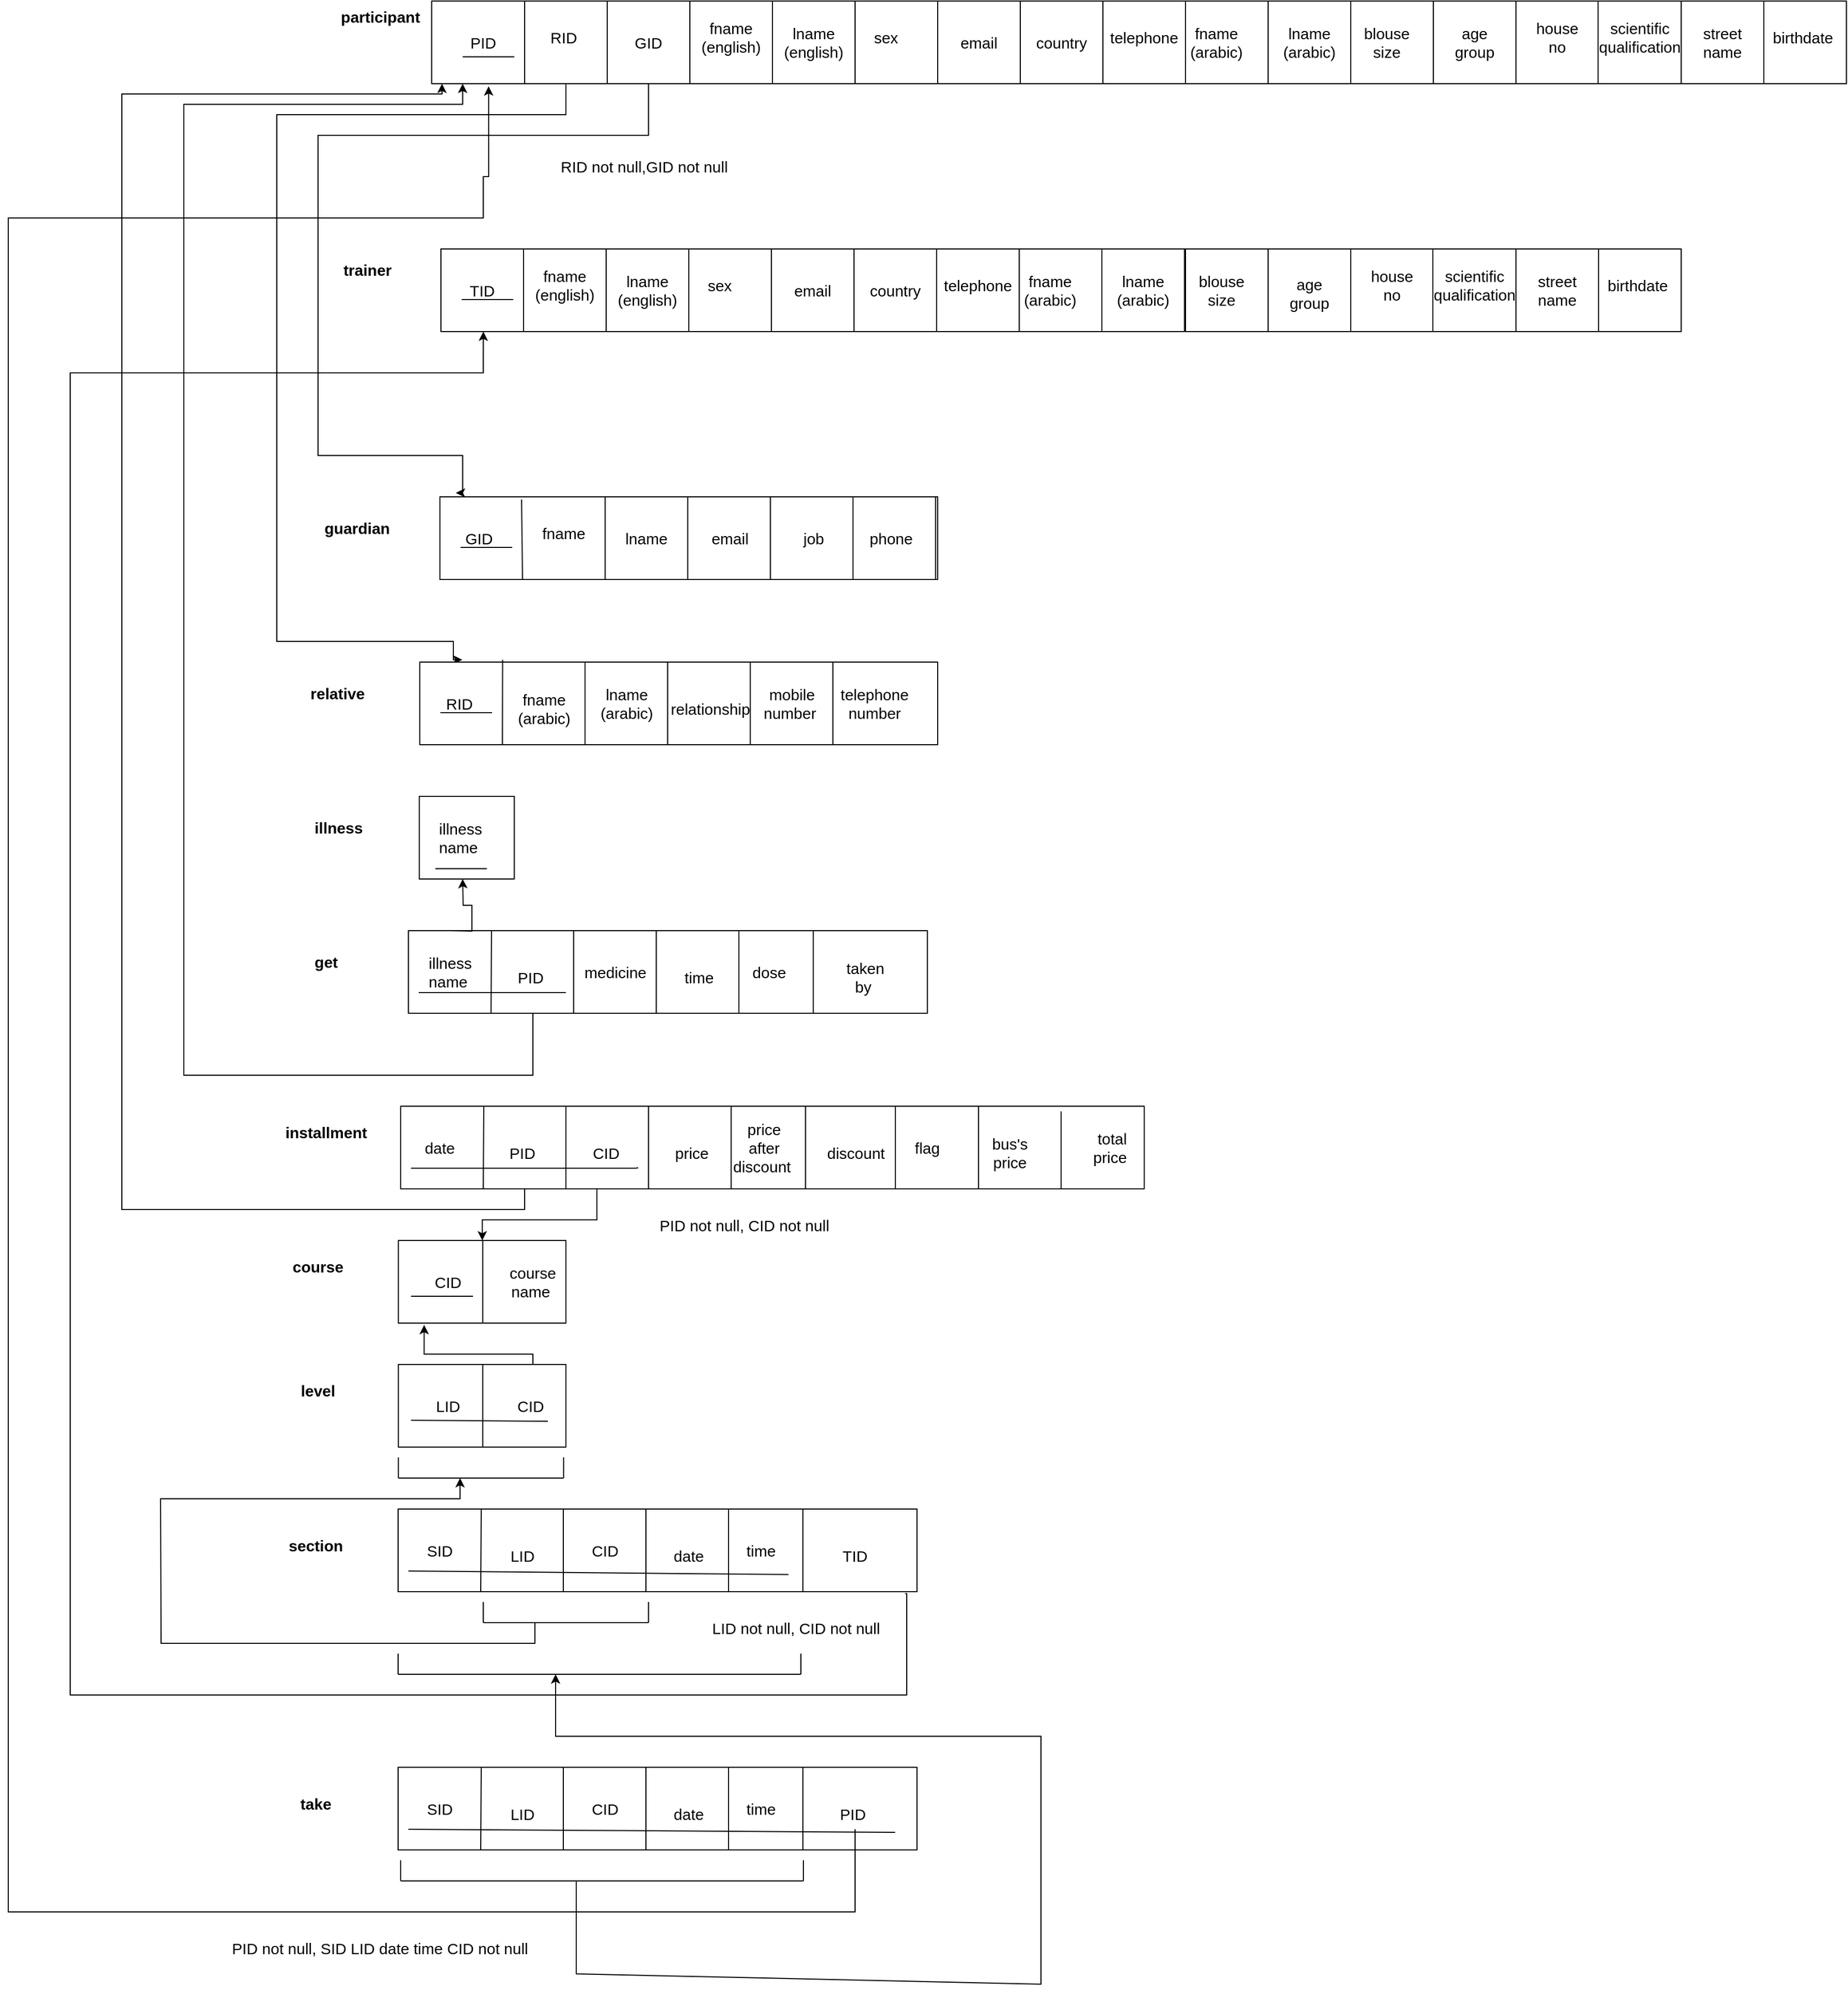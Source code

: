<mxfile version="20.6.2" type="device"><diagram id="R2lEEEUBdFMjLlhIrx00" name="Page-1"><mxGraphModel dx="1874" dy="612" grid="1" gridSize="10" guides="1" tooltips="1" connect="1" arrows="1" fold="1" page="1" pageScale="1" pageWidth="850" pageHeight="1100" math="0" shadow="0" extFonts="Permanent Marker^https://fonts.googleapis.com/css?family=Permanent+Marker"><root><mxCell id="0"/><mxCell id="1" parent="0"/><mxCell id="keUj3Gu-xkbMBzwhZdNs-6" value="&lt;font style=&quot;font-size: 15px;&quot;&gt;&lt;b&gt;participant&lt;/b&gt;&lt;/font&gt;" style="text;html=1;align=center;verticalAlign=middle;resizable=0;points=[];autosize=1;strokeColor=none;fillColor=none;" vertex="1" parent="1"><mxGeometry x="-30" y="40" width="100" height="30" as="geometry"/></mxCell><mxCell id="keUj3Gu-xkbMBzwhZdNs-7" value="" style="rounded=0;whiteSpace=wrap;html=1;glass=0;fontSize=15;" vertex="1" parent="1"><mxGeometry x="70" y="40" width="890" height="80" as="geometry"/></mxCell><mxCell id="keUj3Gu-xkbMBzwhZdNs-8" value="" style="endArrow=none;html=1;rounded=0;fontSize=15;" edge="1" parent="1"><mxGeometry width="50" height="50" relative="1" as="geometry"><mxPoint x="320" y="120" as="sourcePoint"/><mxPoint x="320" y="40" as="targetPoint"/></mxGeometry></mxCell><mxCell id="keUj3Gu-xkbMBzwhZdNs-9" value="" style="endArrow=none;html=1;rounded=0;fontSize=15;" edge="1" parent="1"><mxGeometry width="50" height="50" relative="1" as="geometry"><mxPoint x="400" y="120" as="sourcePoint"/><mxPoint x="400" y="40" as="targetPoint"/></mxGeometry></mxCell><mxCell id="keUj3Gu-xkbMBzwhZdNs-10" value="" style="endArrow=none;html=1;rounded=0;fontSize=15;" edge="1" parent="1"><mxGeometry width="50" height="50" relative="1" as="geometry"><mxPoint x="480" y="120" as="sourcePoint"/><mxPoint x="480" y="40" as="targetPoint"/></mxGeometry></mxCell><mxCell id="keUj3Gu-xkbMBzwhZdNs-11" value="" style="endArrow=none;html=1;rounded=0;fontSize=15;" edge="1" parent="1"><mxGeometry width="50" height="50" relative="1" as="geometry"><mxPoint x="160" y="120" as="sourcePoint"/><mxPoint x="160" y="40" as="targetPoint"/></mxGeometry></mxCell><mxCell id="keUj3Gu-xkbMBzwhZdNs-12" value="" style="endArrow=none;html=1;rounded=0;fontSize=15;" edge="1" parent="1"><mxGeometry width="50" height="50" relative="1" as="geometry"><mxPoint x="240" y="120" as="sourcePoint"/><mxPoint x="240" y="40" as="targetPoint"/></mxGeometry></mxCell><mxCell id="keUj3Gu-xkbMBzwhZdNs-14" value="PID" style="text;html=1;strokeColor=none;fillColor=none;align=center;verticalAlign=middle;whiteSpace=wrap;rounded=0;glass=0;fontSize=15;" vertex="1" parent="1"><mxGeometry x="90" y="65" width="60" height="30" as="geometry"/></mxCell><mxCell id="keUj3Gu-xkbMBzwhZdNs-15" value="fname&lt;br&gt;(arabic)" style="text;html=1;strokeColor=none;fillColor=none;align=center;verticalAlign=middle;whiteSpace=wrap;rounded=0;glass=0;fontSize=15;" vertex="1" parent="1"><mxGeometry x="800" y="65" width="60" height="30" as="geometry"/></mxCell><mxCell id="keUj3Gu-xkbMBzwhZdNs-16" value="lname&lt;br&gt;(arabic)" style="text;html=1;strokeColor=none;fillColor=none;align=center;verticalAlign=middle;whiteSpace=wrap;rounded=0;glass=0;fontSize=15;" vertex="1" parent="1"><mxGeometry x="890" y="65" width="60" height="30" as="geometry"/></mxCell><mxCell id="keUj3Gu-xkbMBzwhZdNs-17" value="fname&lt;br&gt;(english)" style="text;html=1;strokeColor=none;fillColor=none;align=center;verticalAlign=middle;whiteSpace=wrap;rounded=0;glass=0;fontSize=15;" vertex="1" parent="1"><mxGeometry x="330" y="60" width="60" height="30" as="geometry"/></mxCell><mxCell id="keUj3Gu-xkbMBzwhZdNs-18" value="lname&lt;br&gt;(english)" style="text;html=1;strokeColor=none;fillColor=none;align=center;verticalAlign=middle;whiteSpace=wrap;rounded=0;glass=0;fontSize=15;" vertex="1" parent="1"><mxGeometry x="410" y="65" width="60" height="30" as="geometry"/></mxCell><mxCell id="keUj3Gu-xkbMBzwhZdNs-19" value="" style="endArrow=none;html=1;rounded=0;fontSize=15;" edge="1" parent="1"><mxGeometry width="50" height="50" relative="1" as="geometry"><mxPoint x="560" y="120" as="sourcePoint"/><mxPoint x="560" y="40" as="targetPoint"/><Array as="points"/></mxGeometry></mxCell><mxCell id="keUj3Gu-xkbMBzwhZdNs-20" value="" style="endArrow=none;html=1;rounded=0;fontSize=15;" edge="1" parent="1"><mxGeometry width="50" height="50" relative="1" as="geometry"><mxPoint x="640" y="120" as="sourcePoint"/><mxPoint x="640" y="40" as="targetPoint"/></mxGeometry></mxCell><mxCell id="keUj3Gu-xkbMBzwhZdNs-21" value="" style="endArrow=none;html=1;rounded=0;fontSize=15;" edge="1" parent="1"><mxGeometry width="50" height="50" relative="1" as="geometry"><mxPoint x="720" y="120" as="sourcePoint"/><mxPoint x="720" y="40" as="targetPoint"/></mxGeometry></mxCell><mxCell id="keUj3Gu-xkbMBzwhZdNs-22" value="sex" style="text;html=1;strokeColor=none;fillColor=none;align=center;verticalAlign=middle;whiteSpace=wrap;rounded=0;glass=0;fontSize=15;" vertex="1" parent="1"><mxGeometry x="480" y="60" width="60" height="30" as="geometry"/></mxCell><mxCell id="keUj3Gu-xkbMBzwhZdNs-23" value="email" style="text;html=1;strokeColor=none;fillColor=none;align=center;verticalAlign=middle;whiteSpace=wrap;rounded=0;glass=0;fontSize=15;" vertex="1" parent="1"><mxGeometry x="570" y="65" width="60" height="30" as="geometry"/></mxCell><mxCell id="keUj3Gu-xkbMBzwhZdNs-24" value="country" style="text;html=1;strokeColor=none;fillColor=none;align=center;verticalAlign=middle;whiteSpace=wrap;rounded=0;glass=0;fontSize=15;" vertex="1" parent="1"><mxGeometry x="650" y="65" width="60" height="30" as="geometry"/></mxCell><mxCell id="keUj3Gu-xkbMBzwhZdNs-25" value="telephone" style="text;html=1;strokeColor=none;fillColor=none;align=center;verticalAlign=middle;whiteSpace=wrap;rounded=0;glass=0;fontSize=15;" vertex="1" parent="1"><mxGeometry x="730" y="60" width="60" height="30" as="geometry"/></mxCell><mxCell id="keUj3Gu-xkbMBzwhZdNs-27" value="" style="endArrow=none;html=1;rounded=0;fontSize=15;" edge="1" parent="1"><mxGeometry width="50" height="50" relative="1" as="geometry"><mxPoint x="960" y="120" as="sourcePoint"/><mxPoint x="960" y="40" as="targetPoint"/></mxGeometry></mxCell><mxCell id="keUj3Gu-xkbMBzwhZdNs-28" value="" style="endArrow=none;html=1;rounded=0;fontSize=15;" edge="1" parent="1"><mxGeometry width="50" height="50" relative="1" as="geometry"><mxPoint x="880" y="120" as="sourcePoint"/><mxPoint x="880" y="40" as="targetPoint"/></mxGeometry></mxCell><mxCell id="keUj3Gu-xkbMBzwhZdNs-29" value="" style="endArrow=none;html=1;rounded=0;fontSize=15;" edge="1" parent="1"><mxGeometry width="50" height="50" relative="1" as="geometry"><mxPoint x="800" y="120" as="sourcePoint"/><mxPoint x="800" y="40" as="targetPoint"/></mxGeometry></mxCell><mxCell id="keUj3Gu-xkbMBzwhZdNs-138" value="" style="edgeStyle=orthogonalEdgeStyle;rounded=0;orthogonalLoop=1;jettySize=auto;html=1;fontSize=15;entryX=0.082;entryY=-0.028;entryDx=0;entryDy=0;entryPerimeter=0;" edge="1" parent="1" target="keUj3Gu-xkbMBzwhZdNs-115"><mxGeometry relative="1" as="geometry"><mxPoint x="200" y="120" as="sourcePoint"/><mxPoint x="90" y="670" as="targetPoint"/><Array as="points"><mxPoint x="200" y="150"/><mxPoint x="-80" y="150"/><mxPoint x="-80" y="660"/><mxPoint x="91" y="660"/></Array></mxGeometry></mxCell><mxCell id="keUj3Gu-xkbMBzwhZdNs-31" value="RID&amp;nbsp;" style="text;html=1;strokeColor=none;fillColor=none;align=center;verticalAlign=middle;whiteSpace=wrap;rounded=0;glass=0;fontSize=15;" vertex="1" parent="1"><mxGeometry x="170" y="60" width="60" height="30" as="geometry"/></mxCell><mxCell id="keUj3Gu-xkbMBzwhZdNs-113" value="" style="edgeStyle=orthogonalEdgeStyle;rounded=0;orthogonalLoop=1;jettySize=auto;html=1;fontSize=15;entryX=0.032;entryY=-0.047;entryDx=0;entryDy=0;entryPerimeter=0;" edge="1" parent="1" target="keUj3Gu-xkbMBzwhZdNs-86"><mxGeometry relative="1" as="geometry"><mxPoint x="280" y="120" as="sourcePoint"/><mxPoint x="280" y="140" as="targetPoint"/><Array as="points"><mxPoint x="280" y="170"/><mxPoint x="-40" y="170"/><mxPoint x="-40" y="480"/><mxPoint x="100" y="480"/><mxPoint x="100" y="516"/></Array></mxGeometry></mxCell><mxCell id="keUj3Gu-xkbMBzwhZdNs-32" value="GID" style="text;html=1;strokeColor=none;fillColor=none;align=center;verticalAlign=middle;whiteSpace=wrap;rounded=0;glass=0;fontSize=15;" vertex="1" parent="1"><mxGeometry x="250" y="75" width="60" height="10" as="geometry"/></mxCell><mxCell id="keUj3Gu-xkbMBzwhZdNs-33" value="" style="endArrow=none;html=1;rounded=0;fontSize=15;" edge="1" parent="1"><mxGeometry width="50" height="50" relative="1" as="geometry"><mxPoint x="100" y="94" as="sourcePoint"/><mxPoint x="150" y="94" as="targetPoint"/></mxGeometry></mxCell><mxCell id="keUj3Gu-xkbMBzwhZdNs-35" value="" style="rounded=0;whiteSpace=wrap;html=1;glass=0;fontSize=15;" vertex="1" parent="1"><mxGeometry x="960" y="40" width="480" height="80" as="geometry"/></mxCell><mxCell id="keUj3Gu-xkbMBzwhZdNs-36" value="" style="endArrow=none;html=1;rounded=0;fontSize=15;" edge="1" parent="1"><mxGeometry width="50" height="50" relative="1" as="geometry"><mxPoint x="960" y="40" as="sourcePoint"/><mxPoint x="960" y="120" as="targetPoint"/></mxGeometry></mxCell><mxCell id="keUj3Gu-xkbMBzwhZdNs-37" value="" style="endArrow=none;html=1;rounded=0;fontSize=15;" edge="1" parent="1"><mxGeometry width="50" height="50" relative="1" as="geometry"><mxPoint x="1280" y="120" as="sourcePoint"/><mxPoint x="1280" y="40" as="targetPoint"/></mxGeometry></mxCell><mxCell id="keUj3Gu-xkbMBzwhZdNs-38" value="" style="endArrow=none;html=1;rounded=0;fontSize=15;" edge="1" parent="1"><mxGeometry width="50" height="50" relative="1" as="geometry"><mxPoint x="1199.5" y="120" as="sourcePoint"/><mxPoint x="1199.5" y="40" as="targetPoint"/></mxGeometry></mxCell><mxCell id="keUj3Gu-xkbMBzwhZdNs-39" value="" style="endArrow=none;html=1;rounded=0;fontSize=15;" edge="1" parent="1"><mxGeometry width="50" height="50" relative="1" as="geometry"><mxPoint x="1120" y="40" as="sourcePoint"/><mxPoint x="1120" y="120" as="targetPoint"/></mxGeometry></mxCell><mxCell id="keUj3Gu-xkbMBzwhZdNs-40" value="scientific&lt;br&gt;qualification" style="text;html=1;strokeColor=none;fillColor=none;align=center;verticalAlign=middle;whiteSpace=wrap;rounded=0;glass=0;fontSize=15;" vertex="1" parent="1"><mxGeometry x="1210" y="60" width="60" height="30" as="geometry"/></mxCell><mxCell id="keUj3Gu-xkbMBzwhZdNs-41" value="blouse size" style="text;html=1;strokeColor=none;fillColor=none;align=center;verticalAlign=middle;whiteSpace=wrap;rounded=0;glass=0;fontSize=15;" vertex="1" parent="1"><mxGeometry x="965" y="65" width="60" height="30" as="geometry"/></mxCell><mxCell id="keUj3Gu-xkbMBzwhZdNs-42" value="age group" style="text;html=1;strokeColor=none;fillColor=none;align=center;verticalAlign=middle;whiteSpace=wrap;rounded=0;glass=0;fontSize=15;" vertex="1" parent="1"><mxGeometry x="1050" y="65" width="60" height="30" as="geometry"/></mxCell><mxCell id="keUj3Gu-xkbMBzwhZdNs-43" value="house no" style="text;html=1;strokeColor=none;fillColor=none;align=center;verticalAlign=middle;whiteSpace=wrap;rounded=0;glass=0;fontSize=15;" vertex="1" parent="1"><mxGeometry x="1130" y="60" width="60" height="30" as="geometry"/></mxCell><mxCell id="keUj3Gu-xkbMBzwhZdNs-44" value="" style="endArrow=none;html=1;rounded=0;fontSize=15;" edge="1" parent="1"><mxGeometry width="50" height="50" relative="1" as="geometry"><mxPoint x="1360" y="40" as="sourcePoint"/><mxPoint x="1360" y="120" as="targetPoint"/></mxGeometry></mxCell><mxCell id="keUj3Gu-xkbMBzwhZdNs-45" value="" style="endArrow=none;html=1;rounded=0;fontSize=15;" edge="1" parent="1"><mxGeometry width="50" height="50" relative="1" as="geometry"><mxPoint x="1040" y="120" as="sourcePoint"/><mxPoint x="1040" y="40" as="targetPoint"/></mxGeometry></mxCell><mxCell id="keUj3Gu-xkbMBzwhZdNs-46" value="street name" style="text;html=1;strokeColor=none;fillColor=none;align=center;verticalAlign=middle;whiteSpace=wrap;rounded=0;glass=0;fontSize=15;" vertex="1" parent="1"><mxGeometry x="1290" y="65" width="60" height="30" as="geometry"/></mxCell><mxCell id="keUj3Gu-xkbMBzwhZdNs-47" value="birthdate&amp;nbsp;" style="text;html=1;strokeColor=none;fillColor=none;align=center;verticalAlign=middle;whiteSpace=wrap;rounded=0;glass=0;fontSize=15;" vertex="1" parent="1"><mxGeometry x="1370" y="60" width="60" height="30" as="geometry"/></mxCell><mxCell id="keUj3Gu-xkbMBzwhZdNs-48" value="" style="rounded=0;whiteSpace=wrap;html=1;glass=0;fontSize=15;" vertex="1" parent="1"><mxGeometry x="79" y="280" width="720" height="80" as="geometry"/></mxCell><mxCell id="keUj3Gu-xkbMBzwhZdNs-49" value="" style="endArrow=none;html=1;rounded=0;fontSize=15;" edge="1" parent="1"><mxGeometry width="50" height="50" relative="1" as="geometry"><mxPoint x="159" y="360" as="sourcePoint"/><mxPoint x="159" y="280" as="targetPoint"/></mxGeometry></mxCell><mxCell id="keUj3Gu-xkbMBzwhZdNs-50" value="" style="endArrow=none;html=1;rounded=0;fontSize=15;" edge="1" parent="1"><mxGeometry width="50" height="50" relative="1" as="geometry"><mxPoint x="239" y="360" as="sourcePoint"/><mxPoint x="239" y="280" as="targetPoint"/></mxGeometry></mxCell><mxCell id="keUj3Gu-xkbMBzwhZdNs-51" value="" style="endArrow=none;html=1;rounded=0;fontSize=15;" edge="1" parent="1"><mxGeometry width="50" height="50" relative="1" as="geometry"><mxPoint x="319" y="360" as="sourcePoint"/><mxPoint x="319" y="280" as="targetPoint"/></mxGeometry></mxCell><mxCell id="keUj3Gu-xkbMBzwhZdNs-53" value="" style="endArrow=none;html=1;rounded=0;fontSize=15;" edge="1" parent="1"><mxGeometry width="50" height="50" relative="1" as="geometry"><mxPoint x="79" y="360" as="sourcePoint"/><mxPoint x="79" y="280" as="targetPoint"/></mxGeometry></mxCell><mxCell id="keUj3Gu-xkbMBzwhZdNs-54" value="TID" style="text;html=1;strokeColor=none;fillColor=none;align=center;verticalAlign=middle;whiteSpace=wrap;rounded=0;glass=0;fontSize=15;" vertex="1" parent="1"><mxGeometry x="89" y="305" width="60" height="30" as="geometry"/></mxCell><mxCell id="keUj3Gu-xkbMBzwhZdNs-55" value="fname&lt;br&gt;(arabic)" style="text;html=1;strokeColor=none;fillColor=none;align=center;verticalAlign=middle;whiteSpace=wrap;rounded=0;glass=0;fontSize=15;" vertex="1" parent="1"><mxGeometry x="639" y="305" width="60" height="30" as="geometry"/></mxCell><mxCell id="keUj3Gu-xkbMBzwhZdNs-56" value="lname&lt;br&gt;(arabic)" style="text;html=1;strokeColor=none;fillColor=none;align=center;verticalAlign=middle;whiteSpace=wrap;rounded=0;glass=0;fontSize=15;" vertex="1" parent="1"><mxGeometry x="729" y="305" width="60" height="30" as="geometry"/></mxCell><mxCell id="keUj3Gu-xkbMBzwhZdNs-57" value="fname&lt;br&gt;(english)" style="text;html=1;strokeColor=none;fillColor=none;align=center;verticalAlign=middle;whiteSpace=wrap;rounded=0;glass=0;fontSize=15;" vertex="1" parent="1"><mxGeometry x="169" y="300" width="60" height="30" as="geometry"/></mxCell><mxCell id="keUj3Gu-xkbMBzwhZdNs-58" value="lname&lt;br&gt;(english)" style="text;html=1;strokeColor=none;fillColor=none;align=center;verticalAlign=middle;whiteSpace=wrap;rounded=0;glass=0;fontSize=15;" vertex="1" parent="1"><mxGeometry x="249" y="305" width="60" height="30" as="geometry"/></mxCell><mxCell id="keUj3Gu-xkbMBzwhZdNs-59" value="" style="endArrow=none;html=1;rounded=0;fontSize=15;" edge="1" parent="1"><mxGeometry width="50" height="50" relative="1" as="geometry"><mxPoint x="399" y="360" as="sourcePoint"/><mxPoint x="399" y="280" as="targetPoint"/><Array as="points"/></mxGeometry></mxCell><mxCell id="keUj3Gu-xkbMBzwhZdNs-60" value="" style="endArrow=none;html=1;rounded=0;fontSize=15;" edge="1" parent="1"><mxGeometry width="50" height="50" relative="1" as="geometry"><mxPoint x="479" y="360" as="sourcePoint"/><mxPoint x="479" y="280" as="targetPoint"/></mxGeometry></mxCell><mxCell id="keUj3Gu-xkbMBzwhZdNs-61" value="" style="endArrow=none;html=1;rounded=0;fontSize=15;" edge="1" parent="1"><mxGeometry width="50" height="50" relative="1" as="geometry"><mxPoint x="559" y="360" as="sourcePoint"/><mxPoint x="559" y="280" as="targetPoint"/></mxGeometry></mxCell><mxCell id="keUj3Gu-xkbMBzwhZdNs-62" value="sex" style="text;html=1;strokeColor=none;fillColor=none;align=center;verticalAlign=middle;whiteSpace=wrap;rounded=0;glass=0;fontSize=15;" vertex="1" parent="1"><mxGeometry x="319" y="300" width="60" height="30" as="geometry"/></mxCell><mxCell id="keUj3Gu-xkbMBzwhZdNs-63" value="email" style="text;html=1;strokeColor=none;fillColor=none;align=center;verticalAlign=middle;whiteSpace=wrap;rounded=0;glass=0;fontSize=15;" vertex="1" parent="1"><mxGeometry x="409" y="305" width="60" height="30" as="geometry"/></mxCell><mxCell id="keUj3Gu-xkbMBzwhZdNs-64" value="country" style="text;html=1;strokeColor=none;fillColor=none;align=center;verticalAlign=middle;whiteSpace=wrap;rounded=0;glass=0;fontSize=15;" vertex="1" parent="1"><mxGeometry x="489" y="305" width="60" height="30" as="geometry"/></mxCell><mxCell id="keUj3Gu-xkbMBzwhZdNs-65" value="telephone" style="text;html=1;strokeColor=none;fillColor=none;align=center;verticalAlign=middle;whiteSpace=wrap;rounded=0;glass=0;fontSize=15;" vertex="1" parent="1"><mxGeometry x="569" y="300" width="60" height="30" as="geometry"/></mxCell><mxCell id="keUj3Gu-xkbMBzwhZdNs-66" value="" style="endArrow=none;html=1;rounded=0;fontSize=15;" edge="1" parent="1"><mxGeometry width="50" height="50" relative="1" as="geometry"><mxPoint x="799" y="360" as="sourcePoint"/><mxPoint x="799" y="280" as="targetPoint"/></mxGeometry></mxCell><mxCell id="keUj3Gu-xkbMBzwhZdNs-67" value="" style="endArrow=none;html=1;rounded=0;fontSize=15;" edge="1" parent="1"><mxGeometry width="50" height="50" relative="1" as="geometry"><mxPoint x="719" y="360" as="sourcePoint"/><mxPoint x="719" y="280" as="targetPoint"/></mxGeometry></mxCell><mxCell id="keUj3Gu-xkbMBzwhZdNs-68" value="" style="endArrow=none;html=1;rounded=0;fontSize=15;" edge="1" parent="1"><mxGeometry width="50" height="50" relative="1" as="geometry"><mxPoint x="639" y="360" as="sourcePoint"/><mxPoint x="639" y="280" as="targetPoint"/></mxGeometry></mxCell><mxCell id="keUj3Gu-xkbMBzwhZdNs-71" value="" style="endArrow=none;html=1;rounded=0;fontSize=15;" edge="1" parent="1"><mxGeometry width="50" height="50" relative="1" as="geometry"><mxPoint x="99" y="329" as="sourcePoint"/><mxPoint x="149" y="329" as="targetPoint"/></mxGeometry></mxCell><mxCell id="keUj3Gu-xkbMBzwhZdNs-72" value="" style="rounded=0;whiteSpace=wrap;html=1;glass=0;fontSize=15;" vertex="1" parent="1"><mxGeometry x="800" y="280" width="480" height="80" as="geometry"/></mxCell><mxCell id="keUj3Gu-xkbMBzwhZdNs-73" value="" style="endArrow=none;html=1;rounded=0;fontSize=15;" edge="1" parent="1"><mxGeometry width="50" height="50" relative="1" as="geometry"><mxPoint x="800" y="280" as="sourcePoint"/><mxPoint x="800" y="360" as="targetPoint"/></mxGeometry></mxCell><mxCell id="keUj3Gu-xkbMBzwhZdNs-74" value="" style="endArrow=none;html=1;rounded=0;fontSize=15;" edge="1" parent="1"><mxGeometry width="50" height="50" relative="1" as="geometry"><mxPoint x="1120" y="360" as="sourcePoint"/><mxPoint x="1120" y="280" as="targetPoint"/></mxGeometry></mxCell><mxCell id="keUj3Gu-xkbMBzwhZdNs-75" value="" style="endArrow=none;html=1;rounded=0;fontSize=15;" edge="1" parent="1"><mxGeometry width="50" height="50" relative="1" as="geometry"><mxPoint x="1039.5" y="360" as="sourcePoint"/><mxPoint x="1039.5" y="280" as="targetPoint"/></mxGeometry></mxCell><mxCell id="keUj3Gu-xkbMBzwhZdNs-76" value="" style="endArrow=none;html=1;rounded=0;fontSize=15;" edge="1" parent="1"><mxGeometry width="50" height="50" relative="1" as="geometry"><mxPoint x="960" y="280" as="sourcePoint"/><mxPoint x="960" y="360" as="targetPoint"/></mxGeometry></mxCell><mxCell id="keUj3Gu-xkbMBzwhZdNs-77" value="scientific&lt;br&gt;qualification" style="text;html=1;strokeColor=none;fillColor=none;align=center;verticalAlign=middle;whiteSpace=wrap;rounded=0;glass=0;fontSize=15;" vertex="1" parent="1"><mxGeometry x="1050" y="300" width="60" height="30" as="geometry"/></mxCell><mxCell id="keUj3Gu-xkbMBzwhZdNs-78" value="blouse size" style="text;html=1;strokeColor=none;fillColor=none;align=center;verticalAlign=middle;whiteSpace=wrap;rounded=0;glass=0;fontSize=15;" vertex="1" parent="1"><mxGeometry x="805" y="305" width="60" height="30" as="geometry"/></mxCell><mxCell id="keUj3Gu-xkbMBzwhZdNs-79" value="age group" style="text;html=1;strokeColor=none;fillColor=none;align=center;verticalAlign=middle;whiteSpace=wrap;rounded=0;glass=0;fontSize=15;" vertex="1" parent="1"><mxGeometry x="890" y="310" width="60" height="25" as="geometry"/></mxCell><mxCell id="keUj3Gu-xkbMBzwhZdNs-80" value="house no" style="text;html=1;strokeColor=none;fillColor=none;align=center;verticalAlign=middle;whiteSpace=wrap;rounded=0;glass=0;fontSize=15;" vertex="1" parent="1"><mxGeometry x="970" y="300" width="60" height="30" as="geometry"/></mxCell><mxCell id="keUj3Gu-xkbMBzwhZdNs-81" value="" style="endArrow=none;html=1;rounded=0;fontSize=15;" edge="1" parent="1"><mxGeometry width="50" height="50" relative="1" as="geometry"><mxPoint x="1200" y="280" as="sourcePoint"/><mxPoint x="1200" y="360" as="targetPoint"/></mxGeometry></mxCell><mxCell id="keUj3Gu-xkbMBzwhZdNs-82" value="" style="endArrow=none;html=1;rounded=0;fontSize=15;" edge="1" parent="1"><mxGeometry width="50" height="50" relative="1" as="geometry"><mxPoint x="880" y="360" as="sourcePoint"/><mxPoint x="880" y="280" as="targetPoint"/></mxGeometry></mxCell><mxCell id="keUj3Gu-xkbMBzwhZdNs-83" value="street name" style="text;html=1;strokeColor=none;fillColor=none;align=center;verticalAlign=middle;whiteSpace=wrap;rounded=0;glass=0;fontSize=15;" vertex="1" parent="1"><mxGeometry x="1130" y="305" width="60" height="30" as="geometry"/></mxCell><mxCell id="keUj3Gu-xkbMBzwhZdNs-84" value="birthdate&amp;nbsp;" style="text;html=1;strokeColor=none;fillColor=none;align=center;verticalAlign=middle;whiteSpace=wrap;rounded=0;glass=0;fontSize=15;" vertex="1" parent="1"><mxGeometry x="1210" y="300" width="60" height="30" as="geometry"/></mxCell><mxCell id="keUj3Gu-xkbMBzwhZdNs-85" value="&lt;b&gt;trainer&amp;nbsp;&lt;/b&gt;" style="text;html=1;strokeColor=none;fillColor=none;align=center;verticalAlign=middle;whiteSpace=wrap;rounded=0;glass=0;fontSize=15;" vertex="1" parent="1"><mxGeometry x="-20" y="285" width="60" height="30" as="geometry"/></mxCell><mxCell id="keUj3Gu-xkbMBzwhZdNs-86" value="" style="rounded=0;whiteSpace=wrap;html=1;glass=0;fontSize=15;" vertex="1" parent="1"><mxGeometry x="78" y="520" width="482" height="80" as="geometry"/></mxCell><mxCell id="keUj3Gu-xkbMBzwhZdNs-87" value="" style="endArrow=none;html=1;rounded=0;fontSize=15;entryX=0.164;entryY=0.033;entryDx=0;entryDy=0;entryPerimeter=0;" edge="1" parent="1" target="keUj3Gu-xkbMBzwhZdNs-86"><mxGeometry width="50" height="50" relative="1" as="geometry"><mxPoint x="158" y="600" as="sourcePoint"/><mxPoint x="158" y="520" as="targetPoint"/></mxGeometry></mxCell><mxCell id="keUj3Gu-xkbMBzwhZdNs-88" value="" style="endArrow=none;html=1;rounded=0;fontSize=15;" edge="1" parent="1"><mxGeometry width="50" height="50" relative="1" as="geometry"><mxPoint x="238" y="600" as="sourcePoint"/><mxPoint x="238" y="520" as="targetPoint"/></mxGeometry></mxCell><mxCell id="keUj3Gu-xkbMBzwhZdNs-89" value="" style="endArrow=none;html=1;rounded=0;fontSize=15;" edge="1" parent="1"><mxGeometry width="50" height="50" relative="1" as="geometry"><mxPoint x="318" y="600" as="sourcePoint"/><mxPoint x="318" y="520" as="targetPoint"/></mxGeometry></mxCell><mxCell id="keUj3Gu-xkbMBzwhZdNs-90" value="" style="endArrow=none;html=1;rounded=0;fontSize=15;" edge="1" parent="1"><mxGeometry width="50" height="50" relative="1" as="geometry"><mxPoint x="78" y="600" as="sourcePoint"/><mxPoint x="78" y="520" as="targetPoint"/></mxGeometry></mxCell><mxCell id="keUj3Gu-xkbMBzwhZdNs-91" value="GID&amp;nbsp;" style="text;html=1;strokeColor=none;fillColor=none;align=center;verticalAlign=middle;whiteSpace=wrap;rounded=0;glass=0;fontSize=15;" vertex="1" parent="1"><mxGeometry x="88" y="545" width="60" height="30" as="geometry"/></mxCell><mxCell id="keUj3Gu-xkbMBzwhZdNs-94" value="fname" style="text;html=1;strokeColor=none;fillColor=none;align=center;verticalAlign=middle;whiteSpace=wrap;rounded=0;glass=0;fontSize=15;" vertex="1" parent="1"><mxGeometry x="168" y="540" width="60" height="30" as="geometry"/></mxCell><mxCell id="keUj3Gu-xkbMBzwhZdNs-95" value="lname&lt;br&gt;" style="text;html=1;strokeColor=none;fillColor=none;align=center;verticalAlign=middle;whiteSpace=wrap;rounded=0;glass=0;fontSize=15;" vertex="1" parent="1"><mxGeometry x="248" y="545" width="60" height="30" as="geometry"/></mxCell><mxCell id="keUj3Gu-xkbMBzwhZdNs-96" value="" style="endArrow=none;html=1;rounded=0;fontSize=15;" edge="1" parent="1"><mxGeometry width="50" height="50" relative="1" as="geometry"><mxPoint x="398" y="600" as="sourcePoint"/><mxPoint x="398" y="520" as="targetPoint"/><Array as="points"/></mxGeometry></mxCell><mxCell id="keUj3Gu-xkbMBzwhZdNs-97" value="" style="endArrow=none;html=1;rounded=0;fontSize=15;" edge="1" parent="1"><mxGeometry width="50" height="50" relative="1" as="geometry"><mxPoint x="478" y="600" as="sourcePoint"/><mxPoint x="478" y="520" as="targetPoint"/></mxGeometry></mxCell><mxCell id="keUj3Gu-xkbMBzwhZdNs-98" value="" style="endArrow=none;html=1;rounded=0;fontSize=15;" edge="1" parent="1"><mxGeometry width="50" height="50" relative="1" as="geometry"><mxPoint x="558" y="600" as="sourcePoint"/><mxPoint x="558" y="520" as="targetPoint"/></mxGeometry></mxCell><mxCell id="keUj3Gu-xkbMBzwhZdNs-100" value="email" style="text;html=1;strokeColor=none;fillColor=none;align=center;verticalAlign=middle;whiteSpace=wrap;rounded=0;glass=0;fontSize=15;" vertex="1" parent="1"><mxGeometry x="329" y="545" width="60" height="30" as="geometry"/></mxCell><mxCell id="keUj3Gu-xkbMBzwhZdNs-101" value="job" style="text;html=1;strokeColor=none;fillColor=none;align=center;verticalAlign=middle;whiteSpace=wrap;rounded=0;glass=0;fontSize=15;" vertex="1" parent="1"><mxGeometry x="410" y="545" width="60" height="30" as="geometry"/></mxCell><mxCell id="keUj3Gu-xkbMBzwhZdNs-102" value="phone" style="text;html=1;strokeColor=none;fillColor=none;align=center;verticalAlign=middle;whiteSpace=wrap;rounded=0;glass=0;fontSize=15;" vertex="1" parent="1"><mxGeometry x="485" y="545" width="60" height="30" as="geometry"/></mxCell><mxCell id="keUj3Gu-xkbMBzwhZdNs-106" value="" style="endArrow=none;html=1;rounded=0;fontSize=15;" edge="1" parent="1"><mxGeometry width="50" height="50" relative="1" as="geometry"><mxPoint x="98" y="569" as="sourcePoint"/><mxPoint x="148" y="569" as="targetPoint"/></mxGeometry></mxCell><mxCell id="keUj3Gu-xkbMBzwhZdNs-107" value="&lt;b&gt;guardian&amp;nbsp;&lt;/b&gt;" style="text;html=1;strokeColor=none;fillColor=none;align=center;verticalAlign=middle;whiteSpace=wrap;rounded=0;glass=0;fontSize=15;" vertex="1" parent="1"><mxGeometry x="-30" y="535" width="60" height="30" as="geometry"/></mxCell><mxCell id="keUj3Gu-xkbMBzwhZdNs-114" value="RID not null,GID not null&amp;nbsp;" style="text;html=1;strokeColor=none;fillColor=none;align=center;verticalAlign=middle;whiteSpace=wrap;rounded=0;glass=0;fontSize=15;" vertex="1" parent="1"><mxGeometry x="178" y="185" width="200" height="30" as="geometry"/></mxCell><mxCell id="keUj3Gu-xkbMBzwhZdNs-115" value="" style="rounded=0;whiteSpace=wrap;html=1;glass=0;fontSize=15;" vertex="1" parent="1"><mxGeometry x="58.5" y="680" width="501.5" height="80" as="geometry"/></mxCell><mxCell id="keUj3Gu-xkbMBzwhZdNs-116" value="" style="endArrow=none;html=1;rounded=0;fontSize=15;entryX=0.16;entryY=-0.028;entryDx=0;entryDy=0;entryPerimeter=0;" edge="1" parent="1" target="keUj3Gu-xkbMBzwhZdNs-115"><mxGeometry width="50" height="50" relative="1" as="geometry"><mxPoint x="138.5" y="760" as="sourcePoint"/><mxPoint x="138.5" y="680" as="targetPoint"/></mxGeometry></mxCell><mxCell id="keUj3Gu-xkbMBzwhZdNs-117" value="" style="endArrow=none;html=1;rounded=0;fontSize=15;" edge="1" parent="1"><mxGeometry width="50" height="50" relative="1" as="geometry"><mxPoint x="218.5" y="760" as="sourcePoint"/><mxPoint x="218.5" y="680" as="targetPoint"/></mxGeometry></mxCell><mxCell id="keUj3Gu-xkbMBzwhZdNs-118" value="" style="endArrow=none;html=1;rounded=0;fontSize=15;" edge="1" parent="1"><mxGeometry width="50" height="50" relative="1" as="geometry"><mxPoint x="298.5" y="760" as="sourcePoint"/><mxPoint x="298.5" y="680" as="targetPoint"/></mxGeometry></mxCell><mxCell id="keUj3Gu-xkbMBzwhZdNs-119" value="" style="endArrow=none;html=1;rounded=0;fontSize=15;" edge="1" parent="1"><mxGeometry width="50" height="50" relative="1" as="geometry"><mxPoint x="58.5" y="760" as="sourcePoint"/><mxPoint x="58.5" y="680" as="targetPoint"/></mxGeometry></mxCell><mxCell id="keUj3Gu-xkbMBzwhZdNs-120" value="RID&amp;nbsp;" style="text;html=1;strokeColor=none;fillColor=none;align=center;verticalAlign=middle;whiteSpace=wrap;rounded=0;glass=0;fontSize=15;" vertex="1" parent="1"><mxGeometry x="68.5" y="705" width="60" height="30" as="geometry"/></mxCell><mxCell id="keUj3Gu-xkbMBzwhZdNs-123" value="fname&lt;br&gt;(arabic)" style="text;html=1;strokeColor=none;fillColor=none;align=center;verticalAlign=middle;whiteSpace=wrap;rounded=0;glass=0;fontSize=15;" vertex="1" parent="1"><mxGeometry x="148.5" y="710" width="60" height="30" as="geometry"/></mxCell><mxCell id="keUj3Gu-xkbMBzwhZdNs-124" value="lname&lt;br&gt;(arabic)" style="text;html=1;strokeColor=none;fillColor=none;align=center;verticalAlign=middle;whiteSpace=wrap;rounded=0;glass=0;fontSize=15;" vertex="1" parent="1"><mxGeometry x="228.5" y="705" width="60" height="30" as="geometry"/></mxCell><mxCell id="keUj3Gu-xkbMBzwhZdNs-125" value="" style="endArrow=none;html=1;rounded=0;fontSize=15;" edge="1" parent="1"><mxGeometry width="50" height="50" relative="1" as="geometry"><mxPoint x="378.5" y="760" as="sourcePoint"/><mxPoint x="378.5" y="680" as="targetPoint"/><Array as="points"/></mxGeometry></mxCell><mxCell id="keUj3Gu-xkbMBzwhZdNs-126" value="" style="endArrow=none;html=1;rounded=0;fontSize=15;" edge="1" parent="1"><mxGeometry width="50" height="50" relative="1" as="geometry"><mxPoint x="458.5" y="760" as="sourcePoint"/><mxPoint x="458.5" y="680" as="targetPoint"/><Array as="points"/></mxGeometry></mxCell><mxCell id="keUj3Gu-xkbMBzwhZdNs-128" value="relationship" style="text;html=1;strokeColor=none;fillColor=none;align=center;verticalAlign=middle;whiteSpace=wrap;rounded=0;glass=0;fontSize=15;" vertex="1" parent="1"><mxGeometry x="310" y="710" width="60" height="30" as="geometry"/></mxCell><mxCell id="keUj3Gu-xkbMBzwhZdNs-131" value="mobile number&amp;nbsp;" style="text;html=1;strokeColor=none;fillColor=none;align=center;verticalAlign=middle;whiteSpace=wrap;rounded=0;glass=0;fontSize=15;" vertex="1" parent="1"><mxGeometry x="389" y="705" width="60" height="30" as="geometry"/></mxCell><mxCell id="keUj3Gu-xkbMBzwhZdNs-135" value="" style="endArrow=none;html=1;rounded=0;fontSize=15;" edge="1" parent="1"><mxGeometry width="50" height="50" relative="1" as="geometry"><mxPoint x="78.5" y="729" as="sourcePoint"/><mxPoint x="128.5" y="729" as="targetPoint"/></mxGeometry></mxCell><mxCell id="keUj3Gu-xkbMBzwhZdNs-136" value="&lt;b&gt;relative&amp;nbsp;&lt;/b&gt;" style="text;html=1;strokeColor=none;fillColor=none;align=center;verticalAlign=middle;whiteSpace=wrap;rounded=0;glass=0;fontSize=15;" vertex="1" parent="1"><mxGeometry x="-49.5" y="695" width="60" height="30" as="geometry"/></mxCell><mxCell id="keUj3Gu-xkbMBzwhZdNs-140" value="" style="rounded=0;whiteSpace=wrap;html=1;glass=0;fontSize=15;" vertex="1" parent="1"><mxGeometry x="58" y="810" width="92" height="80" as="geometry"/></mxCell><mxCell id="keUj3Gu-xkbMBzwhZdNs-144" value="" style="endArrow=none;html=1;rounded=0;fontSize=15;" edge="1" parent="1"><mxGeometry width="50" height="50" relative="1" as="geometry"><mxPoint x="58" y="890" as="sourcePoint"/><mxPoint x="58" y="810" as="targetPoint"/></mxGeometry></mxCell><mxCell id="keUj3Gu-xkbMBzwhZdNs-145" value="illness name&amp;nbsp;" style="text;html=1;strokeColor=none;fillColor=none;align=center;verticalAlign=middle;whiteSpace=wrap;rounded=0;glass=0;fontSize=15;" vertex="1" parent="1"><mxGeometry x="68" y="835" width="60" height="30" as="geometry"/></mxCell><mxCell id="keUj3Gu-xkbMBzwhZdNs-154" value="" style="endArrow=none;html=1;rounded=0;fontSize=15;" edge="1" parent="1"><mxGeometry width="50" height="50" relative="1" as="geometry"><mxPoint x="73.5" y="880" as="sourcePoint"/><mxPoint x="123.5" y="880" as="targetPoint"/></mxGeometry></mxCell><mxCell id="keUj3Gu-xkbMBzwhZdNs-155" value="&lt;b&gt;illness&lt;/b&gt;" style="text;html=1;strokeColor=none;fillColor=none;align=center;verticalAlign=middle;whiteSpace=wrap;rounded=0;glass=0;fontSize=15;" vertex="1" parent="1"><mxGeometry x="-50" y="825" width="60" height="30" as="geometry"/></mxCell><mxCell id="keUj3Gu-xkbMBzwhZdNs-156" value="" style="rounded=0;whiteSpace=wrap;html=1;glass=0;fontSize=15;" vertex="1" parent="1"><mxGeometry x="47.5" y="940" width="502.5" height="80" as="geometry"/></mxCell><mxCell id="keUj3Gu-xkbMBzwhZdNs-157" value="" style="endArrow=none;html=1;rounded=0;fontSize=15;" edge="1" parent="1"><mxGeometry width="50" height="50" relative="1" as="geometry"><mxPoint x="127.5" y="1020" as="sourcePoint"/><mxPoint x="128" y="940" as="targetPoint"/></mxGeometry></mxCell><mxCell id="keUj3Gu-xkbMBzwhZdNs-158" value="" style="endArrow=none;html=1;rounded=0;fontSize=15;" edge="1" parent="1"><mxGeometry width="50" height="50" relative="1" as="geometry"><mxPoint x="207.5" y="1020" as="sourcePoint"/><mxPoint x="207.5" y="940" as="targetPoint"/></mxGeometry></mxCell><mxCell id="keUj3Gu-xkbMBzwhZdNs-159" value="" style="endArrow=none;html=1;rounded=0;fontSize=15;" edge="1" parent="1"><mxGeometry width="50" height="50" relative="1" as="geometry"><mxPoint x="287.5" y="1020" as="sourcePoint"/><mxPoint x="287.5" y="940" as="targetPoint"/></mxGeometry></mxCell><mxCell id="keUj3Gu-xkbMBzwhZdNs-160" value="" style="endArrow=none;html=1;rounded=0;fontSize=15;" edge="1" parent="1"><mxGeometry width="50" height="50" relative="1" as="geometry"><mxPoint x="47.5" y="1020" as="sourcePoint"/><mxPoint x="47.5" y="940" as="targetPoint"/></mxGeometry></mxCell><mxCell id="keUj3Gu-xkbMBzwhZdNs-172" value="" style="edgeStyle=orthogonalEdgeStyle;rounded=0;orthogonalLoop=1;jettySize=auto;html=1;fontSize=15;" edge="1" parent="1"><mxGeometry relative="1" as="geometry"><mxPoint x="88" y="940" as="sourcePoint"/><mxPoint x="100" y="890" as="targetPoint"/></mxGeometry></mxCell><mxCell id="keUj3Gu-xkbMBzwhZdNs-161" value="illness name&amp;nbsp;" style="text;html=1;strokeColor=none;fillColor=none;align=center;verticalAlign=middle;whiteSpace=wrap;rounded=0;glass=0;fontSize=15;" vertex="1" parent="1"><mxGeometry x="57.5" y="965" width="60" height="30" as="geometry"/></mxCell><mxCell id="keUj3Gu-xkbMBzwhZdNs-173" value="" style="edgeStyle=orthogonalEdgeStyle;rounded=0;orthogonalLoop=1;jettySize=auto;html=1;fontSize=15;" edge="1" parent="1"><mxGeometry relative="1" as="geometry"><mxPoint x="168" y="1020" as="sourcePoint"/><mxPoint x="100" y="120" as="targetPoint"/><Array as="points"><mxPoint x="168" y="1080"/><mxPoint x="-170" y="1080"/><mxPoint x="-170" y="140"/><mxPoint x="100" y="140"/></Array></mxGeometry></mxCell><mxCell id="keUj3Gu-xkbMBzwhZdNs-162" value="PID&amp;nbsp;" style="text;html=1;strokeColor=none;fillColor=none;align=center;verticalAlign=middle;whiteSpace=wrap;rounded=0;glass=0;fontSize=15;" vertex="1" parent="1"><mxGeometry x="137.5" y="970" width="60" height="30" as="geometry"/></mxCell><mxCell id="keUj3Gu-xkbMBzwhZdNs-163" value="medicine" style="text;html=1;strokeColor=none;fillColor=none;align=center;verticalAlign=middle;whiteSpace=wrap;rounded=0;glass=0;fontSize=15;" vertex="1" parent="1"><mxGeometry x="217.5" y="965" width="60" height="30" as="geometry"/></mxCell><mxCell id="keUj3Gu-xkbMBzwhZdNs-164" value="" style="endArrow=none;html=1;rounded=0;fontSize=15;" edge="1" parent="1"><mxGeometry width="50" height="50" relative="1" as="geometry"><mxPoint x="367.5" y="1020" as="sourcePoint"/><mxPoint x="367.5" y="940" as="targetPoint"/><Array as="points"/></mxGeometry></mxCell><mxCell id="keUj3Gu-xkbMBzwhZdNs-166" value="time" style="text;html=1;strokeColor=none;fillColor=none;align=center;verticalAlign=middle;whiteSpace=wrap;rounded=0;glass=0;fontSize=15;" vertex="1" parent="1"><mxGeometry x="299" y="970" width="60" height="30" as="geometry"/></mxCell><mxCell id="keUj3Gu-xkbMBzwhZdNs-167" value="dose&amp;nbsp;" style="text;html=1;strokeColor=none;fillColor=none;align=center;verticalAlign=middle;whiteSpace=wrap;rounded=0;glass=0;fontSize=15;" vertex="1" parent="1"><mxGeometry x="378" y="965" width="42" height="30" as="geometry"/></mxCell><mxCell id="keUj3Gu-xkbMBzwhZdNs-168" value="" style="endArrow=none;html=1;rounded=0;fontSize=15;" edge="1" parent="1"><mxGeometry width="50" height="50" relative="1" as="geometry"><mxPoint x="57.5" y="1000" as="sourcePoint"/><mxPoint x="200" y="1000" as="targetPoint"/></mxGeometry></mxCell><mxCell id="keUj3Gu-xkbMBzwhZdNs-169" value="&lt;b&gt;get&amp;nbsp;&lt;/b&gt;" style="text;html=1;strokeColor=none;fillColor=none;align=center;verticalAlign=middle;whiteSpace=wrap;rounded=0;glass=0;fontSize=15;" vertex="1" parent="1"><mxGeometry x="-60.5" y="955" width="60" height="30" as="geometry"/></mxCell><mxCell id="keUj3Gu-xkbMBzwhZdNs-170" value="" style="endArrow=none;html=1;rounded=0;fontSize=15;" edge="1" parent="1"><mxGeometry width="50" height="50" relative="1" as="geometry"><mxPoint x="439.5" y="1020" as="sourcePoint"/><mxPoint x="439.5" y="940" as="targetPoint"/></mxGeometry></mxCell><mxCell id="keUj3Gu-xkbMBzwhZdNs-171" value="taken by&amp;nbsp;" style="text;html=1;strokeColor=none;fillColor=none;align=center;verticalAlign=middle;whiteSpace=wrap;rounded=0;glass=0;fontSize=15;" vertex="1" parent="1"><mxGeometry x="460" y="970" width="60" height="30" as="geometry"/></mxCell><mxCell id="keUj3Gu-xkbMBzwhZdNs-174" value="" style="rounded=0;whiteSpace=wrap;html=1;glass=0;fontSize=15;" vertex="1" parent="1"><mxGeometry x="40" y="1110" width="720" height="80" as="geometry"/></mxCell><mxCell id="keUj3Gu-xkbMBzwhZdNs-175" value="" style="endArrow=none;html=1;rounded=0;fontSize=15;" edge="1" parent="1"><mxGeometry width="50" height="50" relative="1" as="geometry"><mxPoint x="120" y="1190" as="sourcePoint"/><mxPoint x="120.5" y="1110" as="targetPoint"/></mxGeometry></mxCell><mxCell id="keUj3Gu-xkbMBzwhZdNs-176" value="" style="endArrow=none;html=1;rounded=0;fontSize=15;" edge="1" parent="1"><mxGeometry width="50" height="50" relative="1" as="geometry"><mxPoint x="200" y="1190" as="sourcePoint"/><mxPoint x="200" y="1110" as="targetPoint"/></mxGeometry></mxCell><mxCell id="keUj3Gu-xkbMBzwhZdNs-177" value="" style="endArrow=none;html=1;rounded=0;fontSize=15;" edge="1" parent="1"><mxGeometry width="50" height="50" relative="1" as="geometry"><mxPoint x="280" y="1190" as="sourcePoint"/><mxPoint x="280" y="1110" as="targetPoint"/></mxGeometry></mxCell><mxCell id="keUj3Gu-xkbMBzwhZdNs-178" value="" style="endArrow=none;html=1;rounded=0;fontSize=15;" edge="1" parent="1"><mxGeometry width="50" height="50" relative="1" as="geometry"><mxPoint x="40" y="1190" as="sourcePoint"/><mxPoint x="40" y="1110" as="targetPoint"/></mxGeometry></mxCell><mxCell id="keUj3Gu-xkbMBzwhZdNs-179" value="date&amp;nbsp;" style="text;html=1;strokeColor=none;fillColor=none;align=center;verticalAlign=middle;whiteSpace=wrap;rounded=0;glass=0;fontSize=15;" vertex="1" parent="1"><mxGeometry x="50" y="1135" width="60" height="30" as="geometry"/></mxCell><mxCell id="keUj3Gu-xkbMBzwhZdNs-197" value="" style="edgeStyle=orthogonalEdgeStyle;rounded=0;orthogonalLoop=1;jettySize=auto;html=1;fontSize=15;" edge="1" parent="1"><mxGeometry relative="1" as="geometry"><mxPoint x="160" y="1190" as="sourcePoint"/><mxPoint x="80" y="120" as="targetPoint"/><Array as="points"><mxPoint x="160" y="1210"/><mxPoint x="-230" y="1210"/><mxPoint x="-230" y="130"/><mxPoint x="80" y="130"/></Array></mxGeometry></mxCell><mxCell id="keUj3Gu-xkbMBzwhZdNs-180" value="PID&amp;nbsp;" style="text;html=1;strokeColor=none;fillColor=none;align=center;verticalAlign=middle;whiteSpace=wrap;rounded=0;glass=0;fontSize=15;" vertex="1" parent="1"><mxGeometry x="130" y="1140" width="60" height="30" as="geometry"/></mxCell><mxCell id="keUj3Gu-xkbMBzwhZdNs-182" value="" style="endArrow=none;html=1;rounded=0;fontSize=15;" edge="1" parent="1"><mxGeometry width="50" height="50" relative="1" as="geometry"><mxPoint x="360" y="1190" as="sourcePoint"/><mxPoint x="360" y="1110" as="targetPoint"/><Array as="points"/></mxGeometry></mxCell><mxCell id="keUj3Gu-xkbMBzwhZdNs-183" value="price" style="text;html=1;strokeColor=none;fillColor=none;align=center;verticalAlign=middle;whiteSpace=wrap;rounded=0;glass=0;fontSize=15;" vertex="1" parent="1"><mxGeometry x="291.5" y="1140" width="60" height="30" as="geometry"/></mxCell><mxCell id="keUj3Gu-xkbMBzwhZdNs-184" value="price after discount&amp;nbsp;" style="text;html=1;strokeColor=none;fillColor=none;align=center;verticalAlign=middle;whiteSpace=wrap;rounded=0;glass=0;fontSize=15;" vertex="1" parent="1"><mxGeometry x="370.5" y="1135" width="42" height="30" as="geometry"/></mxCell><mxCell id="keUj3Gu-xkbMBzwhZdNs-185" value="" style="endArrow=none;html=1;rounded=0;fontSize=15;startArrow=none;" edge="1" parent="1" source="keUj3Gu-xkbMBzwhZdNs-181"><mxGeometry width="50" height="50" relative="1" as="geometry"><mxPoint x="50" y="1170" as="sourcePoint"/><mxPoint x="270" y="1170" as="targetPoint"/></mxGeometry></mxCell><mxCell id="keUj3Gu-xkbMBzwhZdNs-186" value="" style="endArrow=none;html=1;rounded=0;fontSize=15;" edge="1" parent="1"><mxGeometry width="50" height="50" relative="1" as="geometry"><mxPoint x="432" y="1190" as="sourcePoint"/><mxPoint x="432" y="1110" as="targetPoint"/></mxGeometry></mxCell><mxCell id="keUj3Gu-xkbMBzwhZdNs-187" value="discount&amp;nbsp;" style="text;html=1;strokeColor=none;fillColor=none;align=center;verticalAlign=middle;whiteSpace=wrap;rounded=0;glass=0;fontSize=15;" vertex="1" parent="1"><mxGeometry x="452.5" y="1140" width="60" height="30" as="geometry"/></mxCell><mxCell id="keUj3Gu-xkbMBzwhZdNs-188" value="&lt;b&gt;installment&amp;nbsp;&lt;/b&gt;" style="text;html=1;strokeColor=none;fillColor=none;align=center;verticalAlign=middle;whiteSpace=wrap;rounded=0;glass=0;fontSize=15;" vertex="1" parent="1"><mxGeometry x="-60" y="1120" width="60" height="30" as="geometry"/></mxCell><mxCell id="keUj3Gu-xkbMBzwhZdNs-220" value="" style="edgeStyle=orthogonalEdgeStyle;rounded=0;orthogonalLoop=1;jettySize=auto;html=1;fontSize=15;" edge="1" parent="1" target="keUj3Gu-xkbMBzwhZdNs-213"><mxGeometry relative="1" as="geometry"><mxPoint x="230" y="1190" as="sourcePoint"/><Array as="points"><mxPoint x="230" y="1220"/><mxPoint x="119" y="1220"/></Array></mxGeometry></mxCell><mxCell id="keUj3Gu-xkbMBzwhZdNs-181" value="CID" style="text;html=1;strokeColor=none;fillColor=none;align=center;verticalAlign=middle;whiteSpace=wrap;rounded=0;glass=0;fontSize=15;" vertex="1" parent="1"><mxGeometry x="208.5" y="1140" width="60" height="30" as="geometry"/></mxCell><mxCell id="keUj3Gu-xkbMBzwhZdNs-189" value="" style="endArrow=none;html=1;rounded=0;fontSize=15;entryX=1;entryY=1;entryDx=0;entryDy=0;" edge="1" parent="1" target="keUj3Gu-xkbMBzwhZdNs-181"><mxGeometry width="50" height="50" relative="1" as="geometry"><mxPoint x="50" y="1170" as="sourcePoint"/><mxPoint x="270" y="1170" as="targetPoint"/></mxGeometry></mxCell><mxCell id="keUj3Gu-xkbMBzwhZdNs-190" value="" style="endArrow=none;html=1;rounded=0;fontSize=15;" edge="1" parent="1"><mxGeometry width="50" height="50" relative="1" as="geometry"><mxPoint x="519" y="1190" as="sourcePoint"/><mxPoint x="519" y="1110" as="targetPoint"/><Array as="points"/></mxGeometry></mxCell><mxCell id="keUj3Gu-xkbMBzwhZdNs-191" value="" style="endArrow=none;html=1;rounded=0;fontSize=15;" edge="1" parent="1"><mxGeometry width="50" height="50" relative="1" as="geometry"><mxPoint x="599.5" y="1110" as="sourcePoint"/><mxPoint x="599.5" y="1190" as="targetPoint"/><Array as="points"/></mxGeometry></mxCell><mxCell id="keUj3Gu-xkbMBzwhZdNs-192" value="flag" style="text;html=1;strokeColor=none;fillColor=none;align=center;verticalAlign=middle;whiteSpace=wrap;rounded=0;glass=0;fontSize=15;" vertex="1" parent="1"><mxGeometry x="520" y="1135" width="60" height="30" as="geometry"/></mxCell><mxCell id="keUj3Gu-xkbMBzwhZdNs-193" value="bus's price" style="text;html=1;strokeColor=none;fillColor=none;align=center;verticalAlign=middle;whiteSpace=wrap;rounded=0;glass=0;fontSize=15;" vertex="1" parent="1"><mxGeometry x="600" y="1140" width="60" height="30" as="geometry"/></mxCell><mxCell id="keUj3Gu-xkbMBzwhZdNs-194" value="" style="endArrow=none;html=1;rounded=0;fontSize=15;" edge="1" parent="1"><mxGeometry width="50" height="50" relative="1" as="geometry"><mxPoint x="679.5" y="1190" as="sourcePoint"/><mxPoint x="679.5" y="1115" as="targetPoint"/></mxGeometry></mxCell><mxCell id="keUj3Gu-xkbMBzwhZdNs-195" value="total price&amp;nbsp;" style="text;html=1;strokeColor=none;fillColor=none;align=center;verticalAlign=middle;whiteSpace=wrap;rounded=0;glass=0;fontSize=15;" vertex="1" parent="1"><mxGeometry x="699" y="1135" width="60" height="30" as="geometry"/></mxCell><mxCell id="keUj3Gu-xkbMBzwhZdNs-198" value="PID not null, CID not null&amp;nbsp;" style="text;html=1;strokeColor=none;fillColor=none;align=center;verticalAlign=middle;whiteSpace=wrap;rounded=0;glass=0;fontSize=15;" vertex="1" parent="1"><mxGeometry x="263.5" y="1210" width="221.5" height="30" as="geometry"/></mxCell><mxCell id="keUj3Gu-xkbMBzwhZdNs-213" value="" style="rounded=0;whiteSpace=wrap;html=1;glass=0;fontSize=15;" vertex="1" parent="1"><mxGeometry x="37.75" y="1240" width="162.25" height="80" as="geometry"/></mxCell><mxCell id="keUj3Gu-xkbMBzwhZdNs-214" value="" style="endArrow=none;html=1;rounded=0;fontSize=15;" edge="1" parent="1"><mxGeometry width="50" height="50" relative="1" as="geometry"><mxPoint x="119.5" y="1320" as="sourcePoint"/><mxPoint x="119.5" y="1240" as="targetPoint"/></mxGeometry></mxCell><mxCell id="keUj3Gu-xkbMBzwhZdNs-215" value="CID&amp;nbsp;" style="text;html=1;strokeColor=none;fillColor=none;align=center;verticalAlign=middle;whiteSpace=wrap;rounded=0;glass=0;fontSize=15;" vertex="1" parent="1"><mxGeometry x="57.5" y="1265" width="60" height="30" as="geometry"/></mxCell><mxCell id="keUj3Gu-xkbMBzwhZdNs-216" value="course name&amp;nbsp;" style="text;html=1;strokeColor=none;fillColor=none;align=center;verticalAlign=middle;whiteSpace=wrap;rounded=0;glass=0;fontSize=15;" vertex="1" parent="1"><mxGeometry x="137.5" y="1265" width="60" height="30" as="geometry"/></mxCell><mxCell id="keUj3Gu-xkbMBzwhZdNs-218" value="" style="endArrow=none;html=1;rounded=0;fontSize=15;" edge="1" parent="1"><mxGeometry width="50" height="50" relative="1" as="geometry"><mxPoint x="50" y="1294" as="sourcePoint"/><mxPoint x="110" y="1294" as="targetPoint"/></mxGeometry></mxCell><mxCell id="keUj3Gu-xkbMBzwhZdNs-219" value="&lt;b&gt;course&lt;/b&gt;" style="text;html=1;strokeColor=none;fillColor=none;align=center;verticalAlign=middle;whiteSpace=wrap;rounded=0;glass=0;fontSize=15;" vertex="1" parent="1"><mxGeometry x="-70" y="1250" width="60" height="30" as="geometry"/></mxCell><mxCell id="keUj3Gu-xkbMBzwhZdNs-221" value="" style="rounded=0;whiteSpace=wrap;html=1;glass=0;fontSize=15;" vertex="1" parent="1"><mxGeometry x="37.75" y="1360" width="162.25" height="80" as="geometry"/></mxCell><mxCell id="keUj3Gu-xkbMBzwhZdNs-222" value="" style="endArrow=none;html=1;rounded=0;fontSize=15;" edge="1" parent="1"><mxGeometry width="50" height="50" relative="1" as="geometry"><mxPoint x="119.5" y="1440" as="sourcePoint"/><mxPoint x="119.5" y="1360" as="targetPoint"/></mxGeometry></mxCell><mxCell id="keUj3Gu-xkbMBzwhZdNs-223" value="LID&amp;nbsp;" style="text;html=1;strokeColor=none;fillColor=none;align=center;verticalAlign=middle;whiteSpace=wrap;rounded=0;glass=0;fontSize=15;" vertex="1" parent="1"><mxGeometry x="57.5" y="1385" width="60" height="30" as="geometry"/></mxCell><mxCell id="keUj3Gu-xkbMBzwhZdNs-227" value="" style="edgeStyle=orthogonalEdgeStyle;rounded=0;orthogonalLoop=1;jettySize=auto;html=1;fontSize=15;entryX=0.154;entryY=1.022;entryDx=0;entryDy=0;entryPerimeter=0;" edge="1" parent="1" target="keUj3Gu-xkbMBzwhZdNs-213"><mxGeometry relative="1" as="geometry"><mxPoint x="170" y="1360" as="sourcePoint"/><mxPoint x="10" y="1350" as="targetPoint"/><Array as="points"><mxPoint x="168" y="1360"/><mxPoint x="168" y="1350"/><mxPoint x="63" y="1350"/></Array></mxGeometry></mxCell><mxCell id="keUj3Gu-xkbMBzwhZdNs-224" value="CID&amp;nbsp;" style="text;html=1;strokeColor=none;fillColor=none;align=center;verticalAlign=middle;whiteSpace=wrap;rounded=0;glass=0;fontSize=15;" vertex="1" parent="1"><mxGeometry x="137.5" y="1385" width="60" height="30" as="geometry"/></mxCell><mxCell id="keUj3Gu-xkbMBzwhZdNs-225" value="" style="endArrow=none;html=1;rounded=0;fontSize=15;entryX=0.75;entryY=1;entryDx=0;entryDy=0;" edge="1" parent="1" target="keUj3Gu-xkbMBzwhZdNs-224"><mxGeometry width="50" height="50" relative="1" as="geometry"><mxPoint x="50" y="1414" as="sourcePoint"/><mxPoint x="110" y="1414" as="targetPoint"/></mxGeometry></mxCell><mxCell id="keUj3Gu-xkbMBzwhZdNs-226" value="&lt;b&gt;level&lt;/b&gt;" style="text;html=1;strokeColor=none;fillColor=none;align=center;verticalAlign=middle;whiteSpace=wrap;rounded=0;glass=0;fontSize=15;" vertex="1" parent="1"><mxGeometry x="-70" y="1370" width="60" height="30" as="geometry"/></mxCell><mxCell id="keUj3Gu-xkbMBzwhZdNs-228" value="" style="rounded=0;whiteSpace=wrap;html=1;glass=0;fontSize=15;" vertex="1" parent="1"><mxGeometry x="37.5" y="1500" width="502.5" height="80" as="geometry"/></mxCell><mxCell id="keUj3Gu-xkbMBzwhZdNs-229" value="" style="endArrow=none;html=1;rounded=0;fontSize=15;" edge="1" parent="1"><mxGeometry width="50" height="50" relative="1" as="geometry"><mxPoint x="117.5" y="1580" as="sourcePoint"/><mxPoint x="118" y="1500" as="targetPoint"/></mxGeometry></mxCell><mxCell id="keUj3Gu-xkbMBzwhZdNs-230" value="" style="endArrow=none;html=1;rounded=0;fontSize=15;" edge="1" parent="1"><mxGeometry width="50" height="50" relative="1" as="geometry"><mxPoint x="197.5" y="1580" as="sourcePoint"/><mxPoint x="197.5" y="1500" as="targetPoint"/></mxGeometry></mxCell><mxCell id="keUj3Gu-xkbMBzwhZdNs-231" value="" style="endArrow=none;html=1;rounded=0;fontSize=15;" edge="1" parent="1"><mxGeometry width="50" height="50" relative="1" as="geometry"><mxPoint x="277.5" y="1580" as="sourcePoint"/><mxPoint x="277.5" y="1500" as="targetPoint"/></mxGeometry></mxCell><mxCell id="keUj3Gu-xkbMBzwhZdNs-232" value="" style="endArrow=none;html=1;rounded=0;fontSize=15;" edge="1" parent="1"><mxGeometry width="50" height="50" relative="1" as="geometry"><mxPoint x="37.5" y="1580" as="sourcePoint"/><mxPoint x="37.5" y="1500" as="targetPoint"/></mxGeometry></mxCell><mxCell id="keUj3Gu-xkbMBzwhZdNs-233" value="SID" style="text;html=1;strokeColor=none;fillColor=none;align=center;verticalAlign=middle;whiteSpace=wrap;rounded=0;glass=0;fontSize=15;" vertex="1" parent="1"><mxGeometry x="47.5" y="1525" width="60" height="30" as="geometry"/></mxCell><mxCell id="keUj3Gu-xkbMBzwhZdNs-234" value="LID" style="text;html=1;strokeColor=none;fillColor=none;align=center;verticalAlign=middle;whiteSpace=wrap;rounded=0;glass=0;fontSize=15;" vertex="1" parent="1"><mxGeometry x="127.5" y="1530" width="60" height="30" as="geometry"/></mxCell><mxCell id="keUj3Gu-xkbMBzwhZdNs-235" value="CID" style="text;html=1;strokeColor=none;fillColor=none;align=center;verticalAlign=middle;whiteSpace=wrap;rounded=0;glass=0;fontSize=15;" vertex="1" parent="1"><mxGeometry x="207.5" y="1525" width="60" height="30" as="geometry"/></mxCell><mxCell id="keUj3Gu-xkbMBzwhZdNs-236" value="" style="endArrow=none;html=1;rounded=0;fontSize=15;" edge="1" parent="1"><mxGeometry width="50" height="50" relative="1" as="geometry"><mxPoint x="357.5" y="1580" as="sourcePoint"/><mxPoint x="357.5" y="1500" as="targetPoint"/><Array as="points"/></mxGeometry></mxCell><mxCell id="keUj3Gu-xkbMBzwhZdNs-237" value="date" style="text;html=1;strokeColor=none;fillColor=none;align=center;verticalAlign=middle;whiteSpace=wrap;rounded=0;glass=0;fontSize=15;" vertex="1" parent="1"><mxGeometry x="289" y="1530" width="60" height="30" as="geometry"/></mxCell><mxCell id="keUj3Gu-xkbMBzwhZdNs-238" value="time" style="text;html=1;strokeColor=none;fillColor=none;align=center;verticalAlign=middle;whiteSpace=wrap;rounded=0;glass=0;fontSize=15;" vertex="1" parent="1"><mxGeometry x="368" y="1525" width="42" height="30" as="geometry"/></mxCell><mxCell id="keUj3Gu-xkbMBzwhZdNs-239" value="" style="endArrow=none;html=1;rounded=0;fontSize=15;entryX=1.133;entryY=1.28;entryDx=0;entryDy=0;entryPerimeter=0;" edge="1" parent="1" target="keUj3Gu-xkbMBzwhZdNs-238"><mxGeometry width="50" height="50" relative="1" as="geometry"><mxPoint x="47.5" y="1560" as="sourcePoint"/><mxPoint x="260" y="1560" as="targetPoint"/></mxGeometry></mxCell><mxCell id="keUj3Gu-xkbMBzwhZdNs-240" value="" style="endArrow=none;html=1;rounded=0;fontSize=15;" edge="1" parent="1"><mxGeometry width="50" height="50" relative="1" as="geometry"><mxPoint x="429.5" y="1580" as="sourcePoint"/><mxPoint x="429.5" y="1500" as="targetPoint"/></mxGeometry></mxCell><mxCell id="keUj3Gu-xkbMBzwhZdNs-258" value="" style="edgeStyle=orthogonalEdgeStyle;rounded=0;orthogonalLoop=1;jettySize=auto;html=1;fontSize=15;exitX=0.977;exitY=1.022;exitDx=0;exitDy=0;exitPerimeter=0;entryX=0.057;entryY=1;entryDx=0;entryDy=0;entryPerimeter=0;" edge="1" parent="1" source="keUj3Gu-xkbMBzwhZdNs-228" target="keUj3Gu-xkbMBzwhZdNs-48"><mxGeometry relative="1" as="geometry"><mxPoint x="530" y="1690" as="sourcePoint"/><mxPoint x="140" y="400" as="targetPoint"/><Array as="points"><mxPoint x="530" y="1582"/><mxPoint x="530" y="1680"/><mxPoint x="-280" y="1680"/><mxPoint x="-280" y="400"/><mxPoint x="120" y="400"/></Array></mxGeometry></mxCell><mxCell id="keUj3Gu-xkbMBzwhZdNs-241" value="TID" style="text;html=1;strokeColor=none;fillColor=none;align=center;verticalAlign=middle;whiteSpace=wrap;rounded=0;glass=0;fontSize=15;" vertex="1" parent="1"><mxGeometry x="450" y="1530" width="60" height="30" as="geometry"/></mxCell><mxCell id="keUj3Gu-xkbMBzwhZdNs-243" value="&lt;b&gt;section&amp;nbsp;&lt;/b&gt;" style="text;html=1;strokeColor=none;fillColor=none;align=center;verticalAlign=middle;whiteSpace=wrap;rounded=0;glass=0;fontSize=15;" vertex="1" parent="1"><mxGeometry x="-70" y="1520" width="60" height="30" as="geometry"/></mxCell><mxCell id="keUj3Gu-xkbMBzwhZdNs-244" value="" style="endArrow=none;html=1;rounded=0;fontSize=15;" edge="1" parent="1"><mxGeometry width="50" height="50" relative="1" as="geometry"><mxPoint x="120" y="1610" as="sourcePoint"/><mxPoint x="280" y="1610" as="targetPoint"/><Array as="points"><mxPoint x="200" y="1610"/></Array></mxGeometry></mxCell><mxCell id="keUj3Gu-xkbMBzwhZdNs-245" value="" style="endArrow=none;html=1;rounded=0;fontSize=15;" edge="1" parent="1"><mxGeometry width="50" height="50" relative="1" as="geometry"><mxPoint x="120" y="1610" as="sourcePoint"/><mxPoint x="120" y="1590" as="targetPoint"/></mxGeometry></mxCell><mxCell id="keUj3Gu-xkbMBzwhZdNs-246" value="" style="endArrow=none;html=1;rounded=0;fontSize=15;" edge="1" parent="1"><mxGeometry width="50" height="50" relative="1" as="geometry"><mxPoint x="280" y="1600" as="sourcePoint"/><mxPoint x="280" y="1610" as="targetPoint"/><Array as="points"><mxPoint x="280" y="1590"/></Array></mxGeometry></mxCell><mxCell id="keUj3Gu-xkbMBzwhZdNs-247" value="" style="endArrow=classic;html=1;rounded=0;fontSize=15;" edge="1" parent="1"><mxGeometry width="50" height="50" relative="1" as="geometry"><mxPoint x="170" y="1610" as="sourcePoint"/><mxPoint x="97.5" y="1470" as="targetPoint"/><Array as="points"><mxPoint x="170" y="1630"/><mxPoint x="-10" y="1630"/><mxPoint x="-192" y="1630"/><mxPoint x="-192.5" y="1490"/><mxPoint x="-50.5" y="1490"/><mxPoint x="97.5" y="1490"/></Array></mxGeometry></mxCell><mxCell id="keUj3Gu-xkbMBzwhZdNs-253" value="" style="endArrow=none;html=1;rounded=0;fontSize=15;" edge="1" parent="1"><mxGeometry width="50" height="50" relative="1" as="geometry"><mxPoint x="37.75" y="1470" as="sourcePoint"/><mxPoint x="197.75" y="1470" as="targetPoint"/><Array as="points"><mxPoint x="117.75" y="1470"/></Array></mxGeometry></mxCell><mxCell id="keUj3Gu-xkbMBzwhZdNs-254" value="" style="endArrow=none;html=1;rounded=0;fontSize=15;" edge="1" parent="1"><mxGeometry width="50" height="50" relative="1" as="geometry"><mxPoint x="37.75" y="1470" as="sourcePoint"/><mxPoint x="37.75" y="1450" as="targetPoint"/></mxGeometry></mxCell><mxCell id="keUj3Gu-xkbMBzwhZdNs-255" value="" style="endArrow=none;html=1;rounded=0;fontSize=15;" edge="1" parent="1"><mxGeometry width="50" height="50" relative="1" as="geometry"><mxPoint x="197.75" y="1460" as="sourcePoint"/><mxPoint x="197.75" y="1470" as="targetPoint"/><Array as="points"><mxPoint x="197.75" y="1450"/></Array></mxGeometry></mxCell><mxCell id="keUj3Gu-xkbMBzwhZdNs-256" value="LID not null, CID not null&amp;nbsp;" style="text;html=1;strokeColor=none;fillColor=none;align=center;verticalAlign=middle;whiteSpace=wrap;rounded=0;glass=0;fontSize=15;" vertex="1" parent="1"><mxGeometry x="332" y="1600" width="185.75" height="30" as="geometry"/></mxCell><mxCell id="keUj3Gu-xkbMBzwhZdNs-259" value="" style="rounded=0;whiteSpace=wrap;html=1;glass=0;fontSize=15;" vertex="1" parent="1"><mxGeometry x="37.5" y="1750" width="502.5" height="80" as="geometry"/></mxCell><mxCell id="keUj3Gu-xkbMBzwhZdNs-260" value="" style="endArrow=none;html=1;rounded=0;fontSize=15;" edge="1" parent="1"><mxGeometry width="50" height="50" relative="1" as="geometry"><mxPoint x="117.5" y="1830" as="sourcePoint"/><mxPoint x="118" y="1750" as="targetPoint"/></mxGeometry></mxCell><mxCell id="keUj3Gu-xkbMBzwhZdNs-261" value="" style="endArrow=none;html=1;rounded=0;fontSize=15;" edge="1" parent="1"><mxGeometry width="50" height="50" relative="1" as="geometry"><mxPoint x="197.5" y="1830" as="sourcePoint"/><mxPoint x="197.5" y="1750" as="targetPoint"/></mxGeometry></mxCell><mxCell id="keUj3Gu-xkbMBzwhZdNs-262" value="" style="endArrow=none;html=1;rounded=0;fontSize=15;" edge="1" parent="1"><mxGeometry width="50" height="50" relative="1" as="geometry"><mxPoint x="277.5" y="1830" as="sourcePoint"/><mxPoint x="277.5" y="1750" as="targetPoint"/></mxGeometry></mxCell><mxCell id="keUj3Gu-xkbMBzwhZdNs-263" value="" style="endArrow=none;html=1;rounded=0;fontSize=15;" edge="1" parent="1"><mxGeometry width="50" height="50" relative="1" as="geometry"><mxPoint x="37.5" y="1830" as="sourcePoint"/><mxPoint x="37.5" y="1750" as="targetPoint"/></mxGeometry></mxCell><mxCell id="keUj3Gu-xkbMBzwhZdNs-264" value="SID" style="text;html=1;strokeColor=none;fillColor=none;align=center;verticalAlign=middle;whiteSpace=wrap;rounded=0;glass=0;fontSize=15;" vertex="1" parent="1"><mxGeometry x="47.5" y="1775" width="60" height="30" as="geometry"/></mxCell><mxCell id="keUj3Gu-xkbMBzwhZdNs-265" value="LID" style="text;html=1;strokeColor=none;fillColor=none;align=center;verticalAlign=middle;whiteSpace=wrap;rounded=0;glass=0;fontSize=15;" vertex="1" parent="1"><mxGeometry x="127.5" y="1780" width="60" height="30" as="geometry"/></mxCell><mxCell id="keUj3Gu-xkbMBzwhZdNs-266" value="CID" style="text;html=1;strokeColor=none;fillColor=none;align=center;verticalAlign=middle;whiteSpace=wrap;rounded=0;glass=0;fontSize=15;" vertex="1" parent="1"><mxGeometry x="207.5" y="1775" width="60" height="30" as="geometry"/></mxCell><mxCell id="keUj3Gu-xkbMBzwhZdNs-267" value="" style="endArrow=none;html=1;rounded=0;fontSize=15;" edge="1" parent="1"><mxGeometry width="50" height="50" relative="1" as="geometry"><mxPoint x="357.5" y="1830" as="sourcePoint"/><mxPoint x="357.5" y="1750" as="targetPoint"/><Array as="points"/></mxGeometry></mxCell><mxCell id="keUj3Gu-xkbMBzwhZdNs-268" value="date" style="text;html=1;strokeColor=none;fillColor=none;align=center;verticalAlign=middle;whiteSpace=wrap;rounded=0;glass=0;fontSize=15;" vertex="1" parent="1"><mxGeometry x="289" y="1780" width="60" height="30" as="geometry"/></mxCell><mxCell id="keUj3Gu-xkbMBzwhZdNs-269" value="time" style="text;html=1;strokeColor=none;fillColor=none;align=center;verticalAlign=middle;whiteSpace=wrap;rounded=0;glass=0;fontSize=15;" vertex="1" parent="1"><mxGeometry x="368" y="1775" width="42" height="30" as="geometry"/></mxCell><mxCell id="keUj3Gu-xkbMBzwhZdNs-270" value="" style="endArrow=none;html=1;rounded=0;fontSize=15;entryX=1.147;entryY=1.1;entryDx=0;entryDy=0;entryPerimeter=0;" edge="1" parent="1" target="keUj3Gu-xkbMBzwhZdNs-272"><mxGeometry width="50" height="50" relative="1" as="geometry"><mxPoint x="47.5" y="1810" as="sourcePoint"/><mxPoint x="260" y="1810" as="targetPoint"/></mxGeometry></mxCell><mxCell id="keUj3Gu-xkbMBzwhZdNs-271" value="" style="endArrow=none;html=1;rounded=0;fontSize=15;" edge="1" parent="1"><mxGeometry width="50" height="50" relative="1" as="geometry"><mxPoint x="429.5" y="1830" as="sourcePoint"/><mxPoint x="429.5" y="1750" as="targetPoint"/></mxGeometry></mxCell><mxCell id="keUj3Gu-xkbMBzwhZdNs-275" value="" style="edgeStyle=orthogonalEdgeStyle;rounded=0;orthogonalLoop=1;jettySize=auto;html=1;fontSize=15;entryX=0.062;entryY=1.032;entryDx=0;entryDy=0;entryPerimeter=0;" edge="1" parent="1" source="keUj3Gu-xkbMBzwhZdNs-272" target="keUj3Gu-xkbMBzwhZdNs-7"><mxGeometry relative="1" as="geometry"><mxPoint x="140" y="210" as="targetPoint"/><Array as="points"><mxPoint x="480" y="1890"/><mxPoint x="-340" y="1890"/><mxPoint x="-340" y="250"/><mxPoint x="120" y="250"/><mxPoint x="120" y="210"/><mxPoint x="125" y="210"/></Array></mxGeometry></mxCell><mxCell id="keUj3Gu-xkbMBzwhZdNs-272" value="PID&amp;nbsp;" style="text;html=1;strokeColor=none;fillColor=none;align=center;verticalAlign=middle;whiteSpace=wrap;rounded=0;glass=0;fontSize=15;" vertex="1" parent="1"><mxGeometry x="450" y="1780" width="60" height="30" as="geometry"/></mxCell><mxCell id="keUj3Gu-xkbMBzwhZdNs-273" value="&lt;b&gt;take&amp;nbsp;&lt;/b&gt;" style="text;html=1;strokeColor=none;fillColor=none;align=center;verticalAlign=middle;whiteSpace=wrap;rounded=0;glass=0;fontSize=15;" vertex="1" parent="1"><mxGeometry x="-70" y="1770" width="60" height="30" as="geometry"/></mxCell><mxCell id="keUj3Gu-xkbMBzwhZdNs-279" value="" style="endArrow=none;html=1;rounded=0;fontSize=15;" edge="1" parent="1"><mxGeometry width="50" height="50" relative="1" as="geometry"><mxPoint x="40" y="1860" as="sourcePoint"/><mxPoint x="430" y="1860" as="targetPoint"/><Array as="points"><mxPoint x="300" y="1860"/></Array></mxGeometry></mxCell><mxCell id="keUj3Gu-xkbMBzwhZdNs-280" value="" style="endArrow=none;html=1;rounded=0;fontSize=15;" edge="1" parent="1"><mxGeometry width="50" height="50" relative="1" as="geometry"><mxPoint x="40" y="1860" as="sourcePoint"/><mxPoint x="40" y="1840" as="targetPoint"/></mxGeometry></mxCell><mxCell id="keUj3Gu-xkbMBzwhZdNs-281" value="" style="endArrow=none;html=1;rounded=0;fontSize=15;" edge="1" parent="1"><mxGeometry width="50" height="50" relative="1" as="geometry"><mxPoint x="430" y="1840" as="sourcePoint"/><mxPoint x="430" y="1860" as="targetPoint"/><Array as="points"/></mxGeometry></mxCell><mxCell id="keUj3Gu-xkbMBzwhZdNs-285" value="" style="endArrow=none;html=1;rounded=0;fontSize=15;" edge="1" parent="1"><mxGeometry width="50" height="50" relative="1" as="geometry"><mxPoint x="37.5" y="1660" as="sourcePoint"/><mxPoint x="427.5" y="1660" as="targetPoint"/><Array as="points"><mxPoint x="297.5" y="1660"/></Array></mxGeometry></mxCell><mxCell id="keUj3Gu-xkbMBzwhZdNs-286" value="" style="endArrow=none;html=1;rounded=0;fontSize=15;" edge="1" parent="1"><mxGeometry width="50" height="50" relative="1" as="geometry"><mxPoint x="37.5" y="1660" as="sourcePoint"/><mxPoint x="37.5" y="1640" as="targetPoint"/></mxGeometry></mxCell><mxCell id="keUj3Gu-xkbMBzwhZdNs-287" value="" style="endArrow=none;html=1;rounded=0;fontSize=15;" edge="1" parent="1"><mxGeometry width="50" height="50" relative="1" as="geometry"><mxPoint x="427.5" y="1640" as="sourcePoint"/><mxPoint x="427.5" y="1660" as="targetPoint"/><Array as="points"/></mxGeometry></mxCell><mxCell id="keUj3Gu-xkbMBzwhZdNs-288" value="" style="endArrow=classic;html=1;rounded=0;fontSize=15;" edge="1" parent="1"><mxGeometry width="50" height="50" relative="1" as="geometry"><mxPoint x="210" y="1860" as="sourcePoint"/><mxPoint x="190" y="1660" as="targetPoint"/><Array as="points"><mxPoint x="210" y="1950"/><mxPoint x="660" y="1960"/><mxPoint x="660" y="1720"/><mxPoint x="190" y="1720"/></Array></mxGeometry></mxCell><mxCell id="keUj3Gu-xkbMBzwhZdNs-289" value="PID not null, SID LID date time CID not null" style="text;html=1;strokeColor=none;fillColor=none;align=center;verticalAlign=middle;whiteSpace=wrap;rounded=0;glass=0;fontSize=15;" vertex="1" parent="1"><mxGeometry x="-150" y="1910" width="340" height="30" as="geometry"/></mxCell><mxCell id="keUj3Gu-xkbMBzwhZdNs-290" value="telephone number" style="text;html=1;strokeColor=none;fillColor=none;align=center;verticalAlign=middle;whiteSpace=wrap;rounded=0;glass=0;fontSize=15;" vertex="1" parent="1"><mxGeometry x="469" y="705" width="60" height="30" as="geometry"/></mxCell></root></mxGraphModel></diagram></mxfile>